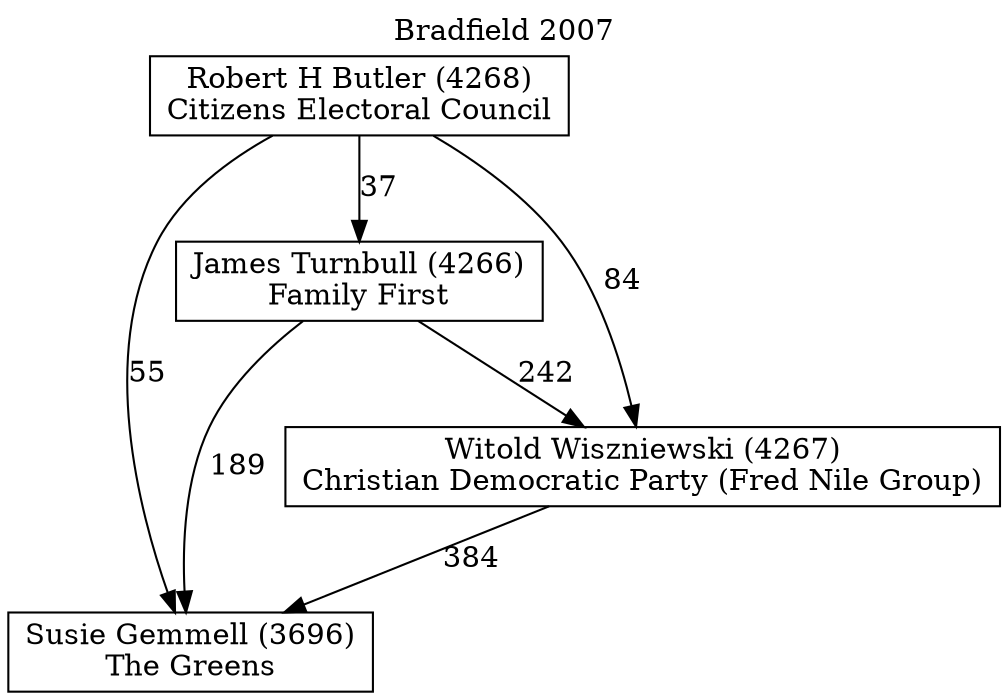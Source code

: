 // House preference flow
digraph "Susie Gemmell (3696)_Bradfield_2007" {
	graph [label="Bradfield 2007" labelloc=t mclimit=10]
	node [shape=box]
	"James Turnbull (4266)" [label="James Turnbull (4266)
Family First"]
	"Robert H Butler (4268)" [label="Robert H Butler (4268)
Citizens Electoral Council"]
	"Susie Gemmell (3696)" [label="Susie Gemmell (3696)
The Greens"]
	"Witold Wiszniewski (4267)" [label="Witold Wiszniewski (4267)
Christian Democratic Party (Fred Nile Group)"]
	"James Turnbull (4266)" -> "Susie Gemmell (3696)" [label=189]
	"James Turnbull (4266)" -> "Witold Wiszniewski (4267)" [label=242]
	"Robert H Butler (4268)" -> "James Turnbull (4266)" [label=37]
	"Robert H Butler (4268)" -> "Susie Gemmell (3696)" [label=55]
	"Robert H Butler (4268)" -> "Witold Wiszniewski (4267)" [label=84]
	"Witold Wiszniewski (4267)" -> "Susie Gemmell (3696)" [label=384]
}
